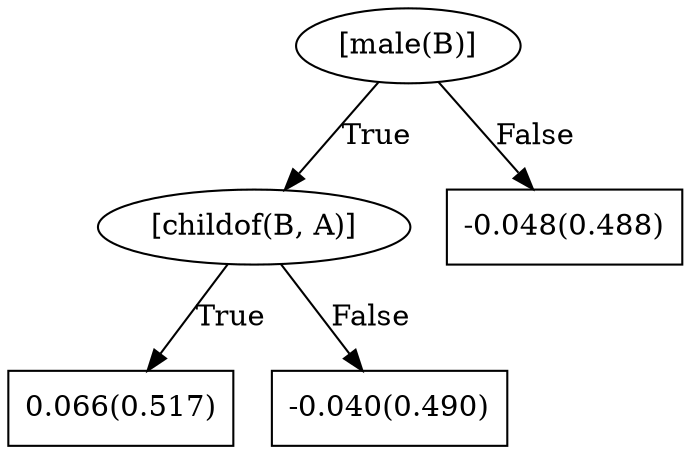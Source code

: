 digraph G{ 
1[label = "[male(B)]"];
1 -> 2[label="True"];
1 -> 3[label="False"];
2[label = "[childof(B, A)]"];
2 -> 4[label="True"];
2 -> 5[label="False"];
4[shape = box,label = "0.066(0.517)"];
5[shape = box,label = "-0.040(0.490)"];
3[shape = box,label = "-0.048(0.488)"];
}
